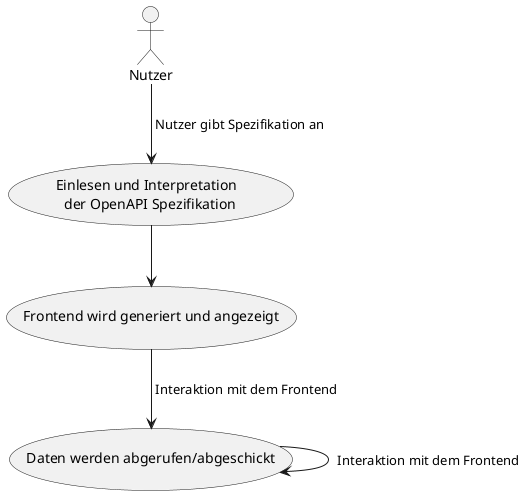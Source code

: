 @startuml
:Nutzer: --> (Einlesen und Interpretation \n der OpenAPI Spezifikation) : " Nutzer gibt Spezifikation an"
(Einlesen und Interpretation \n der OpenAPI Spezifikation) --> (Frontend wird generiert und angezeigt)
(Frontend wird generiert und angezeigt) --> (Daten werden abgerufen/abgeschickt) : " Interaktion mit dem Frontend"
(Daten werden abgerufen/abgeschickt) --> (Daten werden abgerufen/abgeschickt) : " Interaktion mit dem Frontend"
@enduml

